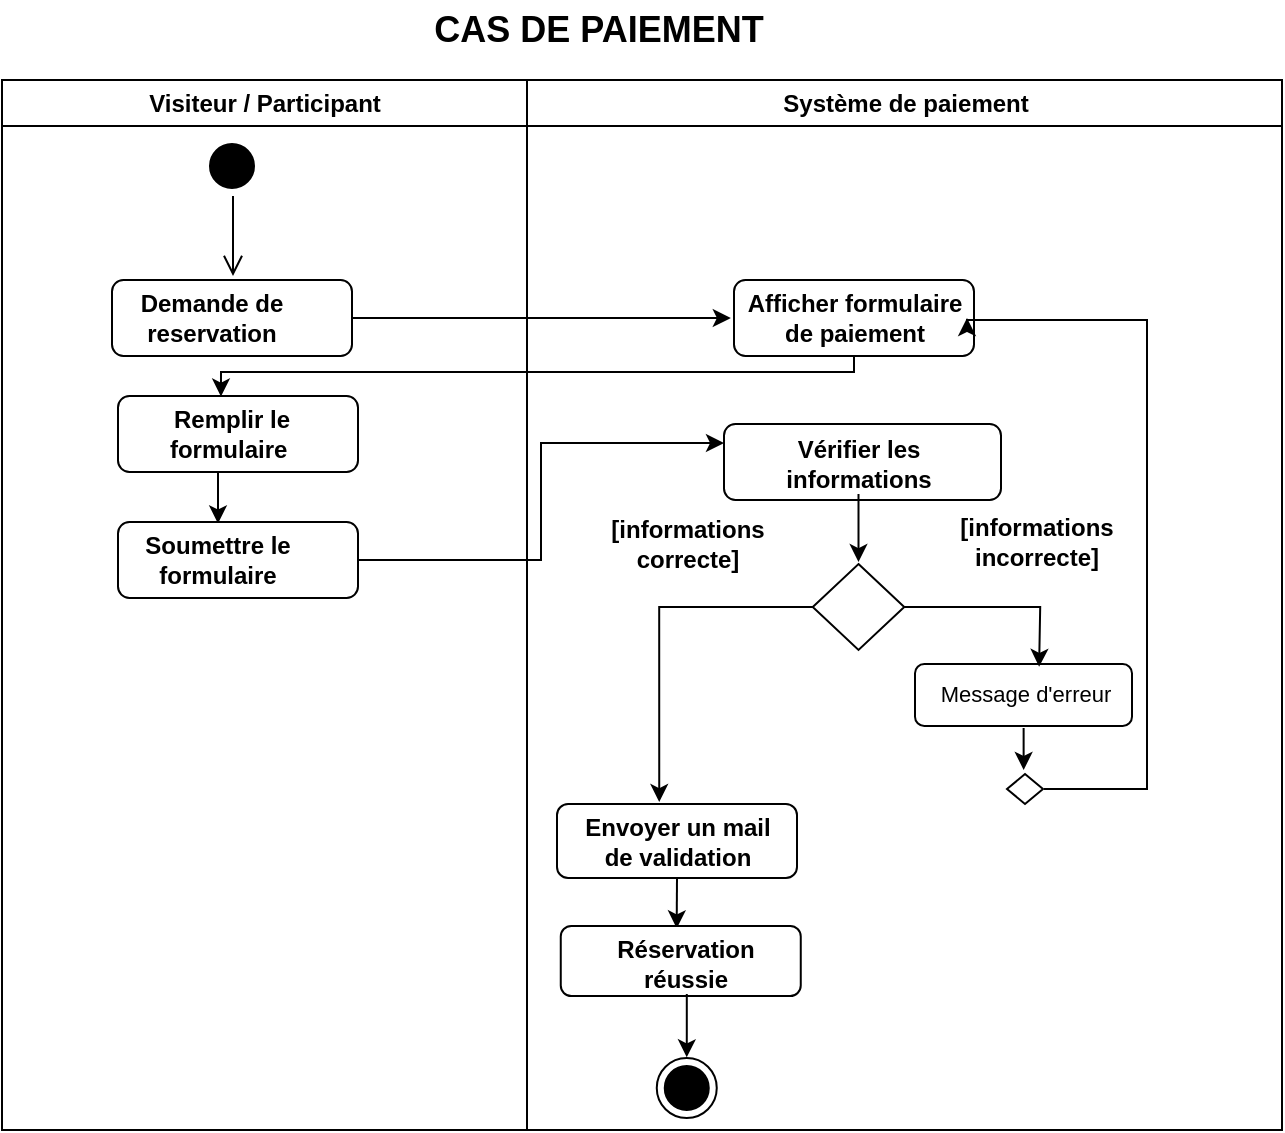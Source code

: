 <mxfile version="26.2.14">
  <diagram name="Page-1" id="e7e014a7-5840-1c2e-5031-d8a46d1fe8dd">
    <mxGraphModel dx="1039" dy="623" grid="0" gridSize="10" guides="1" tooltips="1" connect="1" arrows="1" fold="1" page="1" pageScale="1" pageWidth="1169" pageHeight="826" background="none" math="0" shadow="0">
      <root>
        <mxCell id="0" />
        <mxCell id="1" parent="0" />
        <mxCell id="Ec-df3vdIZZ4H335Q0Bi-41" value="Visiteur / Participant" style="swimlane;whiteSpace=wrap;movable=1;resizable=1;rotatable=1;deletable=1;editable=1;locked=0;connectable=1;" vertex="1" parent="1">
          <mxGeometry x="135" y="58" width="262.5" height="525" as="geometry" />
        </mxCell>
        <mxCell id="Ec-df3vdIZZ4H335Q0Bi-42" value="" style="ellipse;shape=startState;fillColor=#000000;strokeColor=#000000;" vertex="1" parent="Ec-df3vdIZZ4H335Q0Bi-41">
          <mxGeometry x="100" y="28" width="30" height="30" as="geometry" />
        </mxCell>
        <mxCell id="Ec-df3vdIZZ4H335Q0Bi-43" value="" style="edgeStyle=elbowEdgeStyle;elbow=horizontal;verticalAlign=bottom;endArrow=open;endSize=8;strokeColor=#000000;endFill=1;rounded=0" edge="1" parent="Ec-df3vdIZZ4H335Q0Bi-41" source="Ec-df3vdIZZ4H335Q0Bi-42">
          <mxGeometry x="100" y="40" as="geometry">
            <mxPoint x="115.5" y="98" as="targetPoint" />
          </mxGeometry>
        </mxCell>
        <mxCell id="Ec-df3vdIZZ4H335Q0Bi-44" style="edgeStyle=orthogonalEdgeStyle;rounded=0;orthogonalLoop=1;jettySize=auto;html=1;" edge="1" parent="Ec-df3vdIZZ4H335Q0Bi-41" source="Ec-df3vdIZZ4H335Q0Bi-45">
          <mxGeometry relative="1" as="geometry">
            <mxPoint x="364.417" y="119" as="targetPoint" />
          </mxGeometry>
        </mxCell>
        <mxCell id="Ec-df3vdIZZ4H335Q0Bi-45" value="" style="rounded=1;whiteSpace=wrap;html=1;" vertex="1" parent="Ec-df3vdIZZ4H335Q0Bi-41">
          <mxGeometry x="55" y="100" width="120" height="38" as="geometry" />
        </mxCell>
        <mxCell id="Ec-df3vdIZZ4H335Q0Bi-46" value="&lt;b&gt;Demande de reservation&lt;/b&gt;" style="text;html=1;align=center;verticalAlign=middle;whiteSpace=wrap;rounded=0;" vertex="1" parent="Ec-df3vdIZZ4H335Q0Bi-41">
          <mxGeometry x="65" y="104" width="80" height="30" as="geometry" />
        </mxCell>
        <mxCell id="Ec-df3vdIZZ4H335Q0Bi-75" value="" style="rounded=1;whiteSpace=wrap;html=1;" vertex="1" parent="Ec-df3vdIZZ4H335Q0Bi-41">
          <mxGeometry x="58" y="158" width="120" height="38" as="geometry" />
        </mxCell>
        <mxCell id="Ec-df3vdIZZ4H335Q0Bi-80" style="edgeStyle=orthogonalEdgeStyle;rounded=0;orthogonalLoop=1;jettySize=auto;html=1;" edge="1" parent="Ec-df3vdIZZ4H335Q0Bi-41">
          <mxGeometry relative="1" as="geometry">
            <mxPoint x="108" y="221.727" as="targetPoint" />
            <mxPoint x="108" y="196" as="sourcePoint" />
          </mxGeometry>
        </mxCell>
        <mxCell id="Ec-df3vdIZZ4H335Q0Bi-76" value="&lt;b&gt;Remplir le formulaire&amp;nbsp;&lt;/b&gt;" style="text;html=1;align=center;verticalAlign=middle;whiteSpace=wrap;rounded=0;" vertex="1" parent="Ec-df3vdIZZ4H335Q0Bi-41">
          <mxGeometry x="75" y="162" width="80" height="30" as="geometry" />
        </mxCell>
        <mxCell id="Ec-df3vdIZZ4H335Q0Bi-81" value="" style="rounded=1;whiteSpace=wrap;html=1;" vertex="1" parent="Ec-df3vdIZZ4H335Q0Bi-41">
          <mxGeometry x="58" y="221" width="120" height="38" as="geometry" />
        </mxCell>
        <mxCell id="Ec-df3vdIZZ4H335Q0Bi-82" value="&lt;b&gt;Soumettre le formulaire&lt;/b&gt;" style="text;html=1;align=center;verticalAlign=middle;whiteSpace=wrap;rounded=0;" vertex="1" parent="Ec-df3vdIZZ4H335Q0Bi-41">
          <mxGeometry x="68" y="225" width="80" height="30" as="geometry" />
        </mxCell>
        <mxCell id="Ec-df3vdIZZ4H335Q0Bi-47" value="Système de paiement" style="swimlane;whiteSpace=wrap;movable=1;resizable=1;rotatable=1;deletable=1;editable=1;locked=0;connectable=1;" vertex="1" parent="1">
          <mxGeometry x="397.5" y="58" width="377.5" height="525" as="geometry" />
        </mxCell>
        <mxCell id="Ec-df3vdIZZ4H335Q0Bi-48" value="" style="rounded=1;whiteSpace=wrap;html=1;" vertex="1" parent="Ec-df3vdIZZ4H335Q0Bi-47">
          <mxGeometry x="98.5" y="172" width="138.5" height="38" as="geometry" />
        </mxCell>
        <mxCell id="Ec-df3vdIZZ4H335Q0Bi-49" style="edgeStyle=orthogonalEdgeStyle;rounded=0;orthogonalLoop=1;jettySize=auto;html=1;" edge="1" parent="Ec-df3vdIZZ4H335Q0Bi-47" source="Ec-df3vdIZZ4H335Q0Bi-50">
          <mxGeometry relative="1" as="geometry">
            <mxPoint x="165.75" y="241.005" as="targetPoint" />
          </mxGeometry>
        </mxCell>
        <mxCell id="Ec-df3vdIZZ4H335Q0Bi-50" value="&lt;b&gt;Vérifier les informations&lt;/b&gt;" style="text;html=1;align=center;verticalAlign=middle;whiteSpace=wrap;rounded=0;" vertex="1" parent="Ec-df3vdIZZ4H335Q0Bi-47">
          <mxGeometry x="103.5" y="177" width="124.5" height="30" as="geometry" />
        </mxCell>
        <mxCell id="Ec-df3vdIZZ4H335Q0Bi-51" style="edgeStyle=orthogonalEdgeStyle;rounded=0;orthogonalLoop=1;jettySize=auto;html=1;entryX=0.426;entryY=-0.027;entryDx=0;entryDy=0;entryPerimeter=0;" edge="1" parent="Ec-df3vdIZZ4H335Q0Bi-47" source="Ec-df3vdIZZ4H335Q0Bi-52" target="Ec-df3vdIZZ4H335Q0Bi-58">
          <mxGeometry relative="1" as="geometry">
            <mxPoint x="71.083" y="292.672" as="targetPoint" />
          </mxGeometry>
        </mxCell>
        <mxCell id="Ec-df3vdIZZ4H335Q0Bi-52" value="" style="rhombus;whiteSpace=wrap;html=1;" vertex="1" parent="Ec-df3vdIZZ4H335Q0Bi-47">
          <mxGeometry x="142.88" y="242" width="45.75" height="43" as="geometry" />
        </mxCell>
        <mxCell id="Ec-df3vdIZZ4H335Q0Bi-53" value="" style="rounded=1;whiteSpace=wrap;html=1;" vertex="1" parent="Ec-df3vdIZZ4H335Q0Bi-47">
          <mxGeometry x="194" y="292" width="108.5" height="31" as="geometry" />
        </mxCell>
        <mxCell id="Ec-df3vdIZZ4H335Q0Bi-54" style="edgeStyle=orthogonalEdgeStyle;rounded=0;orthogonalLoop=1;jettySize=auto;html=1;entryX=0.572;entryY=0.013;entryDx=0;entryDy=0;entryPerimeter=0;" edge="1" parent="Ec-df3vdIZZ4H335Q0Bi-47" source="Ec-df3vdIZZ4H335Q0Bi-52">
          <mxGeometry relative="1" as="geometry">
            <mxPoint x="256.062" y="293.403" as="targetPoint" />
          </mxGeometry>
        </mxCell>
        <mxCell id="Ec-df3vdIZZ4H335Q0Bi-55" value="&lt;span style=&quot;font-size: 11px;&quot;&gt;Message d&#39;erreur&lt;/span&gt;" style="text;html=1;align=center;verticalAlign=middle;whiteSpace=wrap;rounded=0;" vertex="1" parent="Ec-df3vdIZZ4H335Q0Bi-47">
          <mxGeometry x="194" y="291.5" width="110" height="30" as="geometry" />
        </mxCell>
        <mxCell id="Ec-df3vdIZZ4H335Q0Bi-56" value="&lt;b&gt;[informations correcte]&lt;/b&gt;" style="text;html=1;align=center;verticalAlign=middle;whiteSpace=wrap;rounded=0;" vertex="1" parent="Ec-df3vdIZZ4H335Q0Bi-47">
          <mxGeometry x="18" y="217" width="124" height="30" as="geometry" />
        </mxCell>
        <mxCell id="Ec-df3vdIZZ4H335Q0Bi-57" value="&lt;b&gt;[informations incorrecte]&lt;/b&gt;" style="text;html=1;align=center;verticalAlign=middle;whiteSpace=wrap;rounded=0;" vertex="1" parent="Ec-df3vdIZZ4H335Q0Bi-47">
          <mxGeometry x="188.63" y="216" width="133.37" height="30" as="geometry" />
        </mxCell>
        <mxCell id="Ec-df3vdIZZ4H335Q0Bi-58" value="" style="rounded=1;whiteSpace=wrap;html=1;" vertex="1" parent="Ec-df3vdIZZ4H335Q0Bi-47">
          <mxGeometry x="15" y="362" width="120" height="37" as="geometry" />
        </mxCell>
        <mxCell id="Ec-df3vdIZZ4H335Q0Bi-84" style="edgeStyle=orthogonalEdgeStyle;rounded=0;orthogonalLoop=1;jettySize=auto;html=1;exitX=0.5;exitY=1;exitDx=0;exitDy=0;" edge="1" parent="Ec-df3vdIZZ4H335Q0Bi-47">
          <mxGeometry relative="1" as="geometry">
            <mxPoint x="74.833" y="424.199" as="targetPoint" />
            <mxPoint x="75" y="399" as="sourcePoint" />
          </mxGeometry>
        </mxCell>
        <mxCell id="Ec-df3vdIZZ4H335Q0Bi-59" value="&lt;b&gt;Envoyer un mail de validation&lt;/b&gt;" style="text;html=1;align=center;verticalAlign=middle;whiteSpace=wrap;rounded=0;" vertex="1" parent="Ec-df3vdIZZ4H335Q0Bi-47">
          <mxGeometry x="20" y="366" width="110" height="30" as="geometry" />
        </mxCell>
        <mxCell id="Ec-df3vdIZZ4H335Q0Bi-60" value="" style="rounded=1;whiteSpace=wrap;html=1;" vertex="1" parent="Ec-df3vdIZZ4H335Q0Bi-47">
          <mxGeometry x="16.88" y="423" width="120" height="35" as="geometry" />
        </mxCell>
        <mxCell id="Ec-df3vdIZZ4H335Q0Bi-61" style="edgeStyle=orthogonalEdgeStyle;rounded=0;orthogonalLoop=1;jettySize=auto;html=1;" edge="1" parent="Ec-df3vdIZZ4H335Q0Bi-47" source="Ec-df3vdIZZ4H335Q0Bi-62">
          <mxGeometry relative="1" as="geometry">
            <mxPoint x="79.88" y="488.672" as="targetPoint" />
          </mxGeometry>
        </mxCell>
        <mxCell id="Ec-df3vdIZZ4H335Q0Bi-62" value="&lt;b&gt;Réservation réussie&lt;/b&gt;" style="text;html=1;align=center;verticalAlign=middle;whiteSpace=wrap;rounded=0;" vertex="1" parent="Ec-df3vdIZZ4H335Q0Bi-47">
          <mxGeometry x="24.88" y="427" width="110" height="30" as="geometry" />
        </mxCell>
        <mxCell id="Ec-df3vdIZZ4H335Q0Bi-63" value="" style="ellipse;html=1;shape=endState;fillColor=#000000;strokeColor=#000000;" vertex="1" parent="Ec-df3vdIZZ4H335Q0Bi-47">
          <mxGeometry x="64.88" y="489.002" width="30" height="30" as="geometry" />
        </mxCell>
        <mxCell id="Ec-df3vdIZZ4H335Q0Bi-71" value="" style="rounded=1;whiteSpace=wrap;html=1;" vertex="1" parent="Ec-df3vdIZZ4H335Q0Bi-47">
          <mxGeometry x="103.5" y="100" width="120" height="38" as="geometry" />
        </mxCell>
        <mxCell id="Ec-df3vdIZZ4H335Q0Bi-72" value="&lt;b&gt;Afficher formulaire de paiement&lt;/b&gt;" style="text;html=1;align=center;verticalAlign=middle;whiteSpace=wrap;rounded=0;" vertex="1" parent="Ec-df3vdIZZ4H335Q0Bi-47">
          <mxGeometry x="107.5" y="104" width="112.5" height="30" as="geometry" />
        </mxCell>
        <mxCell id="Ec-df3vdIZZ4H335Q0Bi-87" style="edgeStyle=orthogonalEdgeStyle;rounded=0;orthogonalLoop=1;jettySize=auto;html=1;entryX=1;entryY=0.5;entryDx=0;entryDy=0;fontFamily=Helvetica;fontSize=12;fontColor=default;labelBackgroundColor=light-dark(#000000,#000000);exitX=1;exitY=0.5;exitDx=0;exitDy=0;" edge="1" parent="Ec-df3vdIZZ4H335Q0Bi-47" target="Ec-df3vdIZZ4H335Q0Bi-72">
          <mxGeometry relative="1" as="geometry">
            <Array as="points">
              <mxPoint x="310" y="354" />
              <mxPoint x="310" y="120" />
              <mxPoint x="220" y="120" />
            </Array>
            <mxPoint x="250.5" y="120" as="targetPoint" />
            <mxPoint x="258.5" y="354.5" as="sourcePoint" />
          </mxGeometry>
        </mxCell>
        <mxCell id="Ec-df3vdIZZ4H335Q0Bi-89" value="" style="rhombus;whiteSpace=wrap;html=1;fontColor=#000000;fillColor=#FFFFFF;strokeColor=#000000;fillStyle=solid;pointerEvents=0;align=center;verticalAlign=top;fontFamily=Helvetica;fontSize=12;labelBackgroundColor=light-dark(#000000,#000000);" vertex="1" parent="Ec-df3vdIZZ4H335Q0Bi-47">
          <mxGeometry x="240" y="347" width="18" height="15" as="geometry" />
        </mxCell>
        <mxCell id="Ec-df3vdIZZ4H335Q0Bi-69" style="edgeStyle=orthogonalEdgeStyle;rounded=0;orthogonalLoop=1;jettySize=auto;html=1;" edge="1" parent="1">
          <mxGeometry relative="1" as="geometry">
            <mxPoint x="645.833" y="403.0" as="targetPoint" />
            <mxPoint x="645.8" y="382" as="sourcePoint" />
          </mxGeometry>
        </mxCell>
        <mxCell id="Ec-df3vdIZZ4H335Q0Bi-79" style="edgeStyle=orthogonalEdgeStyle;rounded=0;orthogonalLoop=1;jettySize=auto;html=1;entryX=0.429;entryY=0.007;entryDx=0;entryDy=0;entryPerimeter=0;" edge="1" parent="1" source="Ec-df3vdIZZ4H335Q0Bi-71" target="Ec-df3vdIZZ4H335Q0Bi-75">
          <mxGeometry relative="1" as="geometry">
            <Array as="points">
              <mxPoint x="561" y="204" />
              <mxPoint x="245" y="204" />
            </Array>
          </mxGeometry>
        </mxCell>
        <mxCell id="Ec-df3vdIZZ4H335Q0Bi-83" style="edgeStyle=orthogonalEdgeStyle;rounded=0;orthogonalLoop=1;jettySize=auto;html=1;entryX=0;entryY=0.25;entryDx=0;entryDy=0;" edge="1" parent="1" source="Ec-df3vdIZZ4H335Q0Bi-81" target="Ec-df3vdIZZ4H335Q0Bi-48">
          <mxGeometry relative="1" as="geometry" />
        </mxCell>
        <mxCell id="Ec-df3vdIZZ4H335Q0Bi-92" value="&lt;b&gt;&lt;font style=&quot;font-size: 18px;&quot;&gt;CAS DE PAIEMENT&lt;/font&gt;&lt;/b&gt;" style="text;html=1;align=center;verticalAlign=middle;whiteSpace=wrap;rounded=0;" vertex="1" parent="1">
          <mxGeometry x="305" y="18" width="257" height="30" as="geometry" />
        </mxCell>
      </root>
    </mxGraphModel>
  </diagram>
</mxfile>
